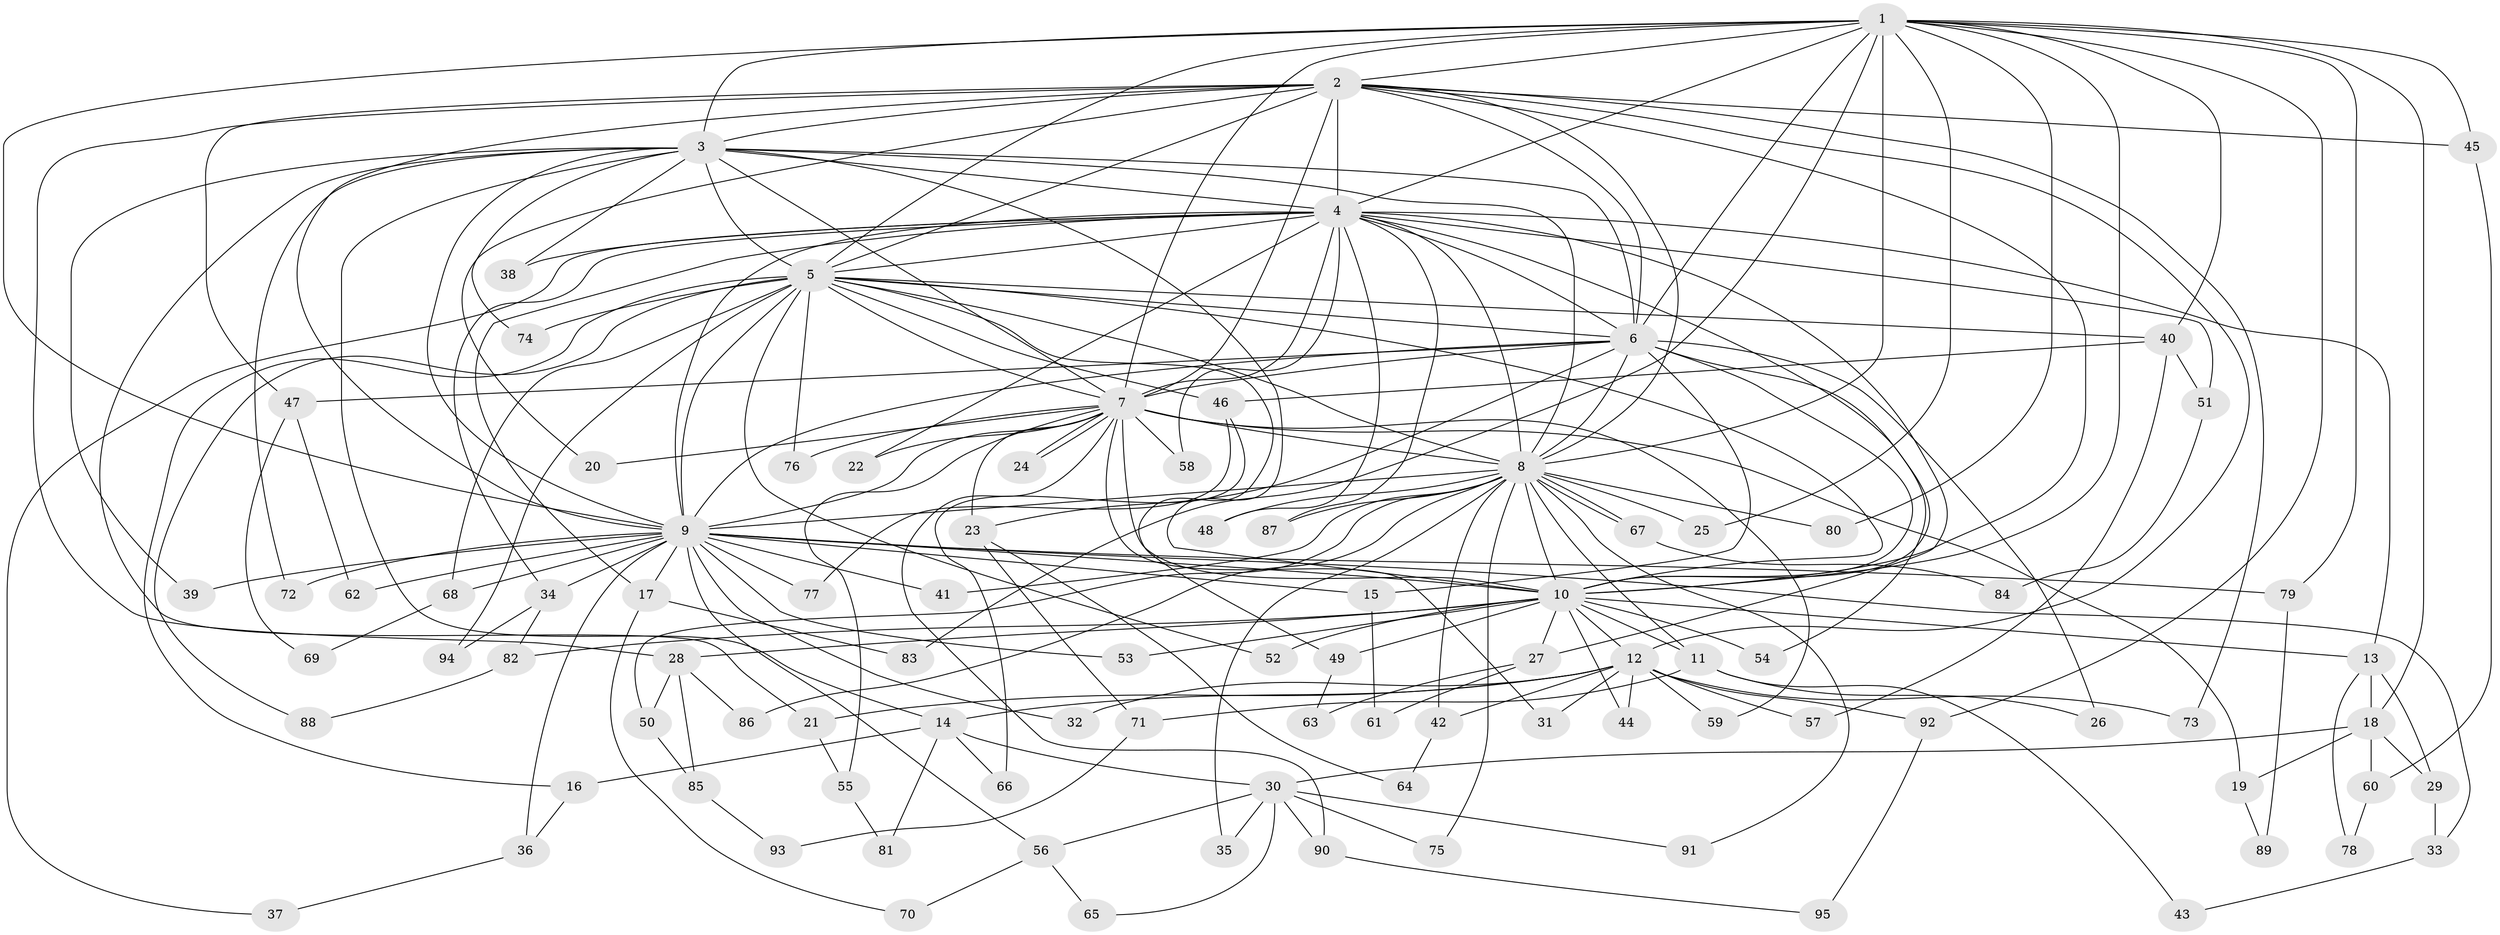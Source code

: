 // coarse degree distribution, {23: 0.014492753623188406, 13: 0.014492753623188406, 19: 0.014492753623188406, 21: 0.014492753623188406, 22: 0.014492753623188406, 20: 0.014492753623188406, 16: 0.014492753623188406, 12: 0.014492753623188406, 4: 0.08695652173913043, 6: 0.043478260869565216, 3: 0.2608695652173913, 2: 0.4492753623188406, 1: 0.028985507246376812, 8: 0.014492753623188406}
// Generated by graph-tools (version 1.1) at 2025/51/02/27/25 19:51:42]
// undirected, 95 vertices, 215 edges
graph export_dot {
graph [start="1"]
  node [color=gray90,style=filled];
  1;
  2;
  3;
  4;
  5;
  6;
  7;
  8;
  9;
  10;
  11;
  12;
  13;
  14;
  15;
  16;
  17;
  18;
  19;
  20;
  21;
  22;
  23;
  24;
  25;
  26;
  27;
  28;
  29;
  30;
  31;
  32;
  33;
  34;
  35;
  36;
  37;
  38;
  39;
  40;
  41;
  42;
  43;
  44;
  45;
  46;
  47;
  48;
  49;
  50;
  51;
  52;
  53;
  54;
  55;
  56;
  57;
  58;
  59;
  60;
  61;
  62;
  63;
  64;
  65;
  66;
  67;
  68;
  69;
  70;
  71;
  72;
  73;
  74;
  75;
  76;
  77;
  78;
  79;
  80;
  81;
  82;
  83;
  84;
  85;
  86;
  87;
  88;
  89;
  90;
  91;
  92;
  93;
  94;
  95;
  1 -- 2;
  1 -- 3;
  1 -- 4;
  1 -- 5;
  1 -- 6;
  1 -- 7;
  1 -- 8;
  1 -- 9;
  1 -- 10;
  1 -- 18;
  1 -- 25;
  1 -- 40;
  1 -- 45;
  1 -- 79;
  1 -- 80;
  1 -- 83;
  1 -- 92;
  2 -- 3;
  2 -- 4;
  2 -- 5;
  2 -- 6;
  2 -- 7;
  2 -- 8;
  2 -- 9;
  2 -- 10;
  2 -- 12;
  2 -- 20;
  2 -- 28;
  2 -- 45;
  2 -- 47;
  2 -- 73;
  3 -- 4;
  3 -- 5;
  3 -- 6;
  3 -- 7;
  3 -- 8;
  3 -- 9;
  3 -- 10;
  3 -- 14;
  3 -- 21;
  3 -- 38;
  3 -- 39;
  3 -- 72;
  3 -- 74;
  4 -- 5;
  4 -- 6;
  4 -- 7;
  4 -- 8;
  4 -- 9;
  4 -- 10;
  4 -- 13;
  4 -- 17;
  4 -- 22;
  4 -- 27;
  4 -- 34;
  4 -- 37;
  4 -- 38;
  4 -- 48;
  4 -- 51;
  4 -- 58;
  4 -- 87;
  5 -- 6;
  5 -- 7;
  5 -- 8;
  5 -- 9;
  5 -- 10;
  5 -- 16;
  5 -- 40;
  5 -- 46;
  5 -- 49;
  5 -- 52;
  5 -- 68;
  5 -- 74;
  5 -- 76;
  5 -- 88;
  5 -- 94;
  6 -- 7;
  6 -- 8;
  6 -- 9;
  6 -- 10;
  6 -- 15;
  6 -- 23;
  6 -- 26;
  6 -- 47;
  6 -- 54;
  7 -- 8;
  7 -- 9;
  7 -- 10;
  7 -- 19;
  7 -- 20;
  7 -- 22;
  7 -- 23;
  7 -- 24;
  7 -- 24;
  7 -- 31;
  7 -- 55;
  7 -- 58;
  7 -- 59;
  7 -- 76;
  7 -- 90;
  8 -- 9;
  8 -- 10;
  8 -- 11;
  8 -- 25;
  8 -- 35;
  8 -- 41;
  8 -- 42;
  8 -- 48;
  8 -- 50;
  8 -- 67;
  8 -- 67;
  8 -- 75;
  8 -- 80;
  8 -- 86;
  8 -- 87;
  8 -- 91;
  9 -- 10;
  9 -- 15;
  9 -- 17;
  9 -- 32;
  9 -- 33;
  9 -- 34;
  9 -- 36;
  9 -- 39;
  9 -- 41;
  9 -- 53;
  9 -- 56;
  9 -- 62;
  9 -- 68;
  9 -- 72;
  9 -- 77;
  9 -- 79;
  10 -- 11;
  10 -- 12;
  10 -- 13;
  10 -- 27;
  10 -- 28;
  10 -- 44;
  10 -- 49;
  10 -- 52;
  10 -- 53;
  10 -- 54;
  10 -- 82;
  11 -- 26;
  11 -- 43;
  11 -- 71;
  12 -- 14;
  12 -- 21;
  12 -- 31;
  12 -- 32;
  12 -- 42;
  12 -- 44;
  12 -- 57;
  12 -- 59;
  12 -- 73;
  12 -- 92;
  13 -- 18;
  13 -- 29;
  13 -- 78;
  14 -- 16;
  14 -- 30;
  14 -- 66;
  14 -- 81;
  15 -- 61;
  16 -- 36;
  17 -- 70;
  17 -- 83;
  18 -- 19;
  18 -- 29;
  18 -- 30;
  18 -- 60;
  19 -- 89;
  21 -- 55;
  23 -- 64;
  23 -- 71;
  27 -- 61;
  27 -- 63;
  28 -- 50;
  28 -- 85;
  28 -- 86;
  29 -- 33;
  30 -- 35;
  30 -- 56;
  30 -- 65;
  30 -- 75;
  30 -- 90;
  30 -- 91;
  33 -- 43;
  34 -- 82;
  34 -- 94;
  36 -- 37;
  40 -- 46;
  40 -- 51;
  40 -- 57;
  42 -- 64;
  45 -- 60;
  46 -- 66;
  46 -- 77;
  47 -- 62;
  47 -- 69;
  49 -- 63;
  50 -- 85;
  51 -- 84;
  55 -- 81;
  56 -- 65;
  56 -- 70;
  60 -- 78;
  67 -- 84;
  68 -- 69;
  71 -- 93;
  79 -- 89;
  82 -- 88;
  85 -- 93;
  90 -- 95;
  92 -- 95;
}
